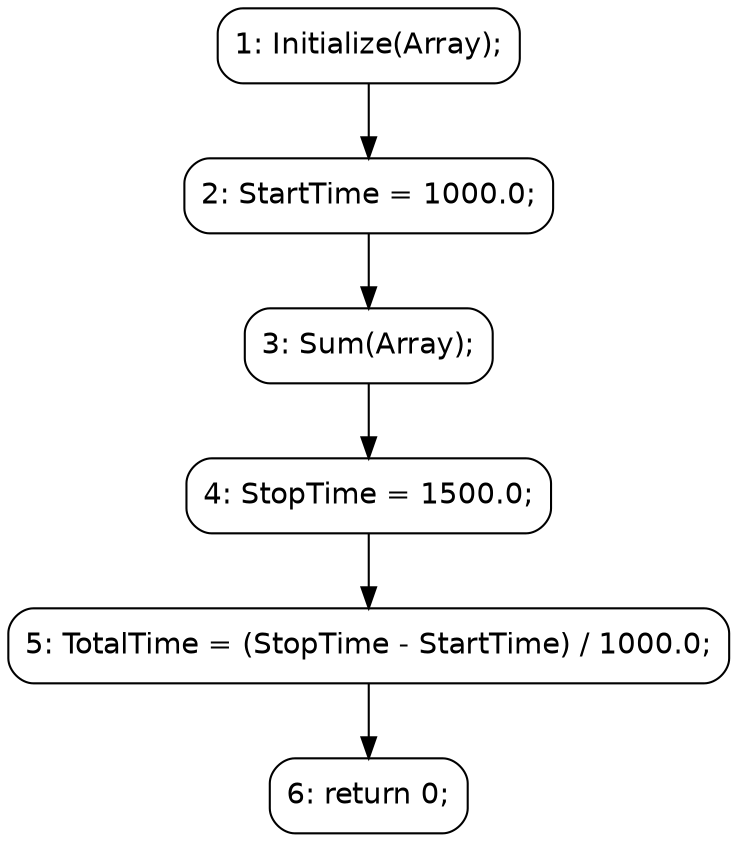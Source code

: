 digraph Test_CFG {
    node [shape=box, style=rounded, fontname="Helvetica"];
    N1 [label="1: Initialize(Array);"];
    N2 [label="2: StartTime = 1000.0;"];
    N3 [label="3: Sum(Array);"];
    N4 [label="4: StopTime = 1500.0;"];
    N5 [label="5: TotalTime = (StopTime - StartTime) / 1000.0;"];
    N6 [label="6: return 0;"];
    N1 -> N2 -> N3 -> N4 -> N5 -> N6;
}